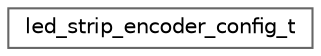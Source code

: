 digraph "Graphical Class Hierarchy"
{
 // LATEX_PDF_SIZE
  bgcolor="transparent";
  edge [fontname=Helvetica,fontsize=10,labelfontname=Helvetica,labelfontsize=10];
  node [fontname=Helvetica,fontsize=10,shape=box,height=0.2,width=0.4];
  rankdir="LR";
  Node0 [id="Node000000",label="led_strip_encoder_config_t",height=0.2,width=0.4,color="grey40", fillcolor="white", style="filled",URL="$d3/d70/led__strip__rmt__encoder_8h.html#d3/d26/structled__strip__encoder__config__t",tooltip="Type of led strip encoder configuration."];
}
